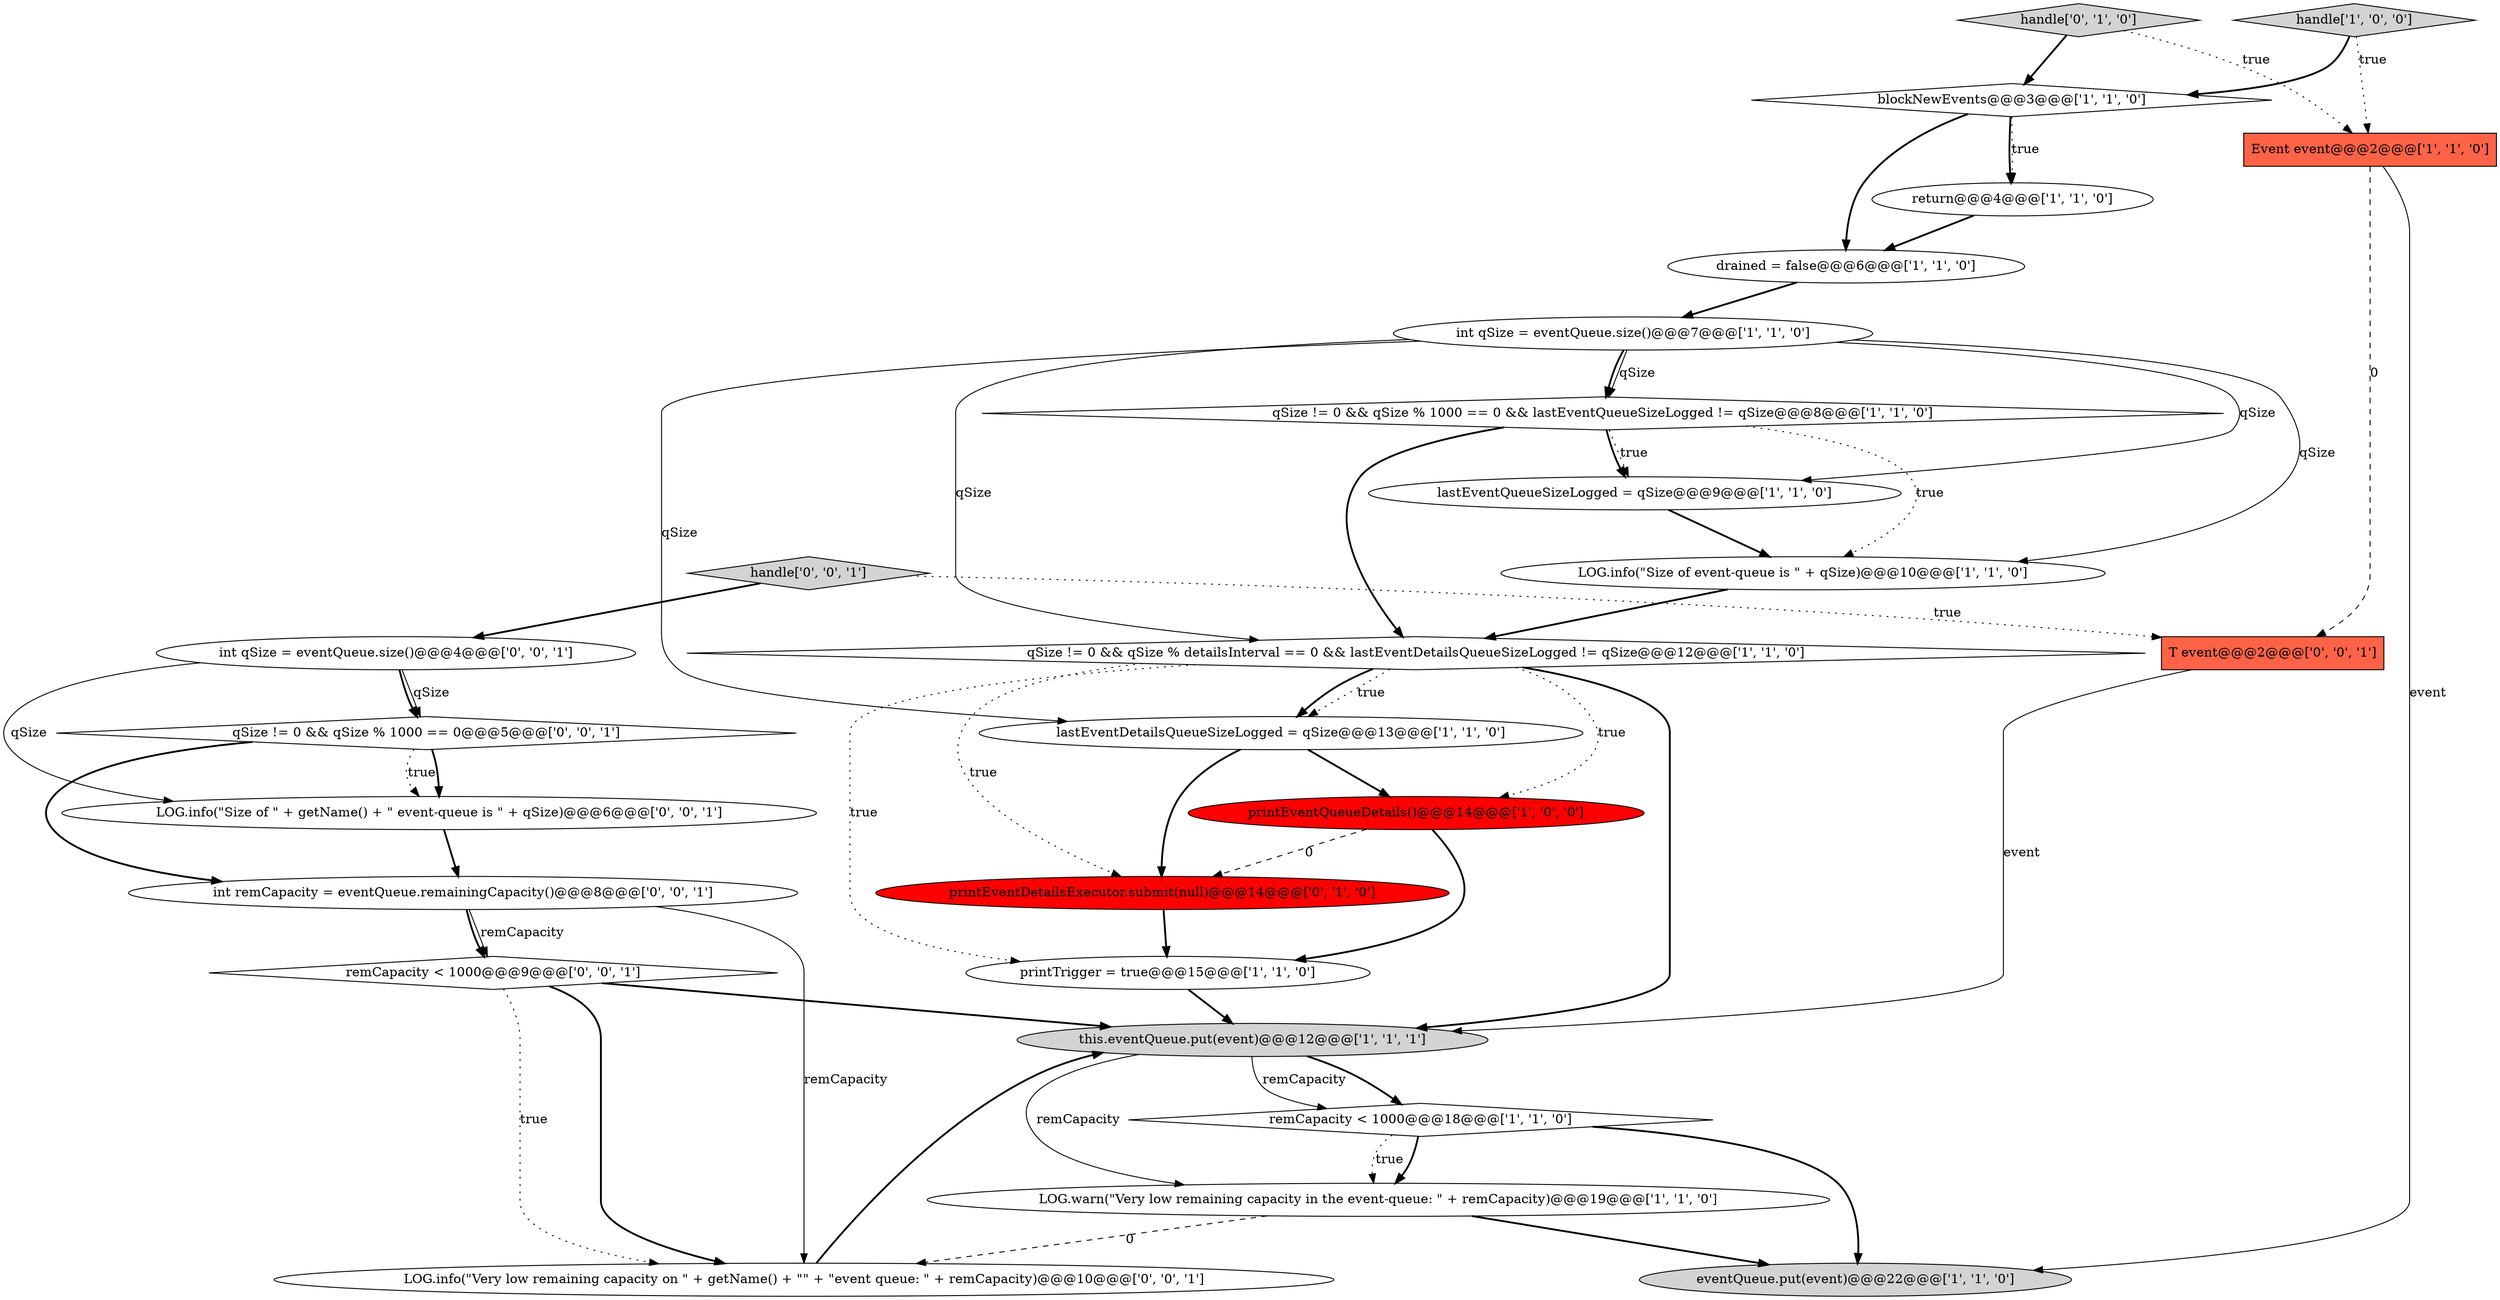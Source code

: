 digraph {
10 [style = filled, label = "lastEventQueueSizeLogged = qSize@@@9@@@['1', '1', '0']", fillcolor = white, shape = ellipse image = "AAA0AAABBB1BBB"];
24 [style = filled, label = "T event@@@2@@@['0', '0', '1']", fillcolor = tomato, shape = box image = "AAA0AAABBB3BBB"];
11 [style = filled, label = "LOG.warn(\"Very low remaining capacity in the event-queue: \" + remCapacity)@@@19@@@['1', '1', '0']", fillcolor = white, shape = ellipse image = "AAA0AAABBB1BBB"];
5 [style = filled, label = "eventQueue.put(event)@@@22@@@['1', '1', '0']", fillcolor = lightgray, shape = ellipse image = "AAA0AAABBB1BBB"];
0 [style = filled, label = "this.eventQueue.put(event)@@@12@@@['1', '1', '1']", fillcolor = lightgray, shape = ellipse image = "AAA0AAABBB1BBB"];
4 [style = filled, label = "qSize != 0 && qSize % detailsInterval == 0 && lastEventDetailsQueueSizeLogged != qSize@@@12@@@['1', '1', '0']", fillcolor = white, shape = diamond image = "AAA0AAABBB1BBB"];
7 [style = filled, label = "printTrigger = true@@@15@@@['1', '1', '0']", fillcolor = white, shape = ellipse image = "AAA0AAABBB1BBB"];
2 [style = filled, label = "qSize != 0 && qSize % 1000 == 0 && lastEventQueueSizeLogged != qSize@@@8@@@['1', '1', '0']", fillcolor = white, shape = diamond image = "AAA0AAABBB1BBB"];
16 [style = filled, label = "lastEventDetailsQueueSizeLogged = qSize@@@13@@@['1', '1', '0']", fillcolor = white, shape = ellipse image = "AAA0AAABBB1BBB"];
19 [style = filled, label = "LOG.info(\"Size of \" + getName() + \" event-queue is \" + qSize)@@@6@@@['0', '0', '1']", fillcolor = white, shape = ellipse image = "AAA0AAABBB3BBB"];
12 [style = filled, label = "drained = false@@@6@@@['1', '1', '0']", fillcolor = white, shape = ellipse image = "AAA0AAABBB1BBB"];
26 [style = filled, label = "handle['0', '0', '1']", fillcolor = lightgray, shape = diamond image = "AAA0AAABBB3BBB"];
18 [style = filled, label = "printEventDetailsExecutor.submit(null)@@@14@@@['0', '1', '0']", fillcolor = red, shape = ellipse image = "AAA1AAABBB2BBB"];
25 [style = filled, label = "int remCapacity = eventQueue.remainingCapacity()@@@8@@@['0', '0', '1']", fillcolor = white, shape = ellipse image = "AAA0AAABBB3BBB"];
20 [style = filled, label = "qSize != 0 && qSize % 1000 == 0@@@5@@@['0', '0', '1']", fillcolor = white, shape = diamond image = "AAA0AAABBB3BBB"];
1 [style = filled, label = "Event event@@@2@@@['1', '1', '0']", fillcolor = tomato, shape = box image = "AAA0AAABBB1BBB"];
14 [style = filled, label = "LOG.info(\"Size of event-queue is \" + qSize)@@@10@@@['1', '1', '0']", fillcolor = white, shape = ellipse image = "AAA0AAABBB1BBB"];
15 [style = filled, label = "int qSize = eventQueue.size()@@@7@@@['1', '1', '0']", fillcolor = white, shape = ellipse image = "AAA0AAABBB1BBB"];
17 [style = filled, label = "handle['0', '1', '0']", fillcolor = lightgray, shape = diamond image = "AAA0AAABBB2BBB"];
13 [style = filled, label = "blockNewEvents@@@3@@@['1', '1', '0']", fillcolor = white, shape = diamond image = "AAA0AAABBB1BBB"];
3 [style = filled, label = "printEventQueueDetails()@@@14@@@['1', '0', '0']", fillcolor = red, shape = ellipse image = "AAA1AAABBB1BBB"];
21 [style = filled, label = "LOG.info(\"Very low remaining capacity on \" + getName() + \"\" + \"event queue: \" + remCapacity)@@@10@@@['0', '0', '1']", fillcolor = white, shape = ellipse image = "AAA0AAABBB3BBB"];
8 [style = filled, label = "return@@@4@@@['1', '1', '0']", fillcolor = white, shape = ellipse image = "AAA0AAABBB1BBB"];
22 [style = filled, label = "int qSize = eventQueue.size()@@@4@@@['0', '0', '1']", fillcolor = white, shape = ellipse image = "AAA0AAABBB3BBB"];
6 [style = filled, label = "handle['1', '0', '0']", fillcolor = lightgray, shape = diamond image = "AAA0AAABBB1BBB"];
9 [style = filled, label = "remCapacity < 1000@@@18@@@['1', '1', '0']", fillcolor = white, shape = diamond image = "AAA0AAABBB1BBB"];
23 [style = filled, label = "remCapacity < 1000@@@9@@@['0', '0', '1']", fillcolor = white, shape = diamond image = "AAA0AAABBB3BBB"];
16->3 [style = bold, label=""];
4->18 [style = dotted, label="true"];
15->16 [style = solid, label="qSize"];
15->2 [style = bold, label=""];
15->14 [style = solid, label="qSize"];
0->9 [style = bold, label=""];
16->18 [style = bold, label=""];
9->11 [style = bold, label=""];
15->10 [style = solid, label="qSize"];
21->0 [style = bold, label=""];
10->14 [style = bold, label=""];
25->23 [style = bold, label=""];
17->1 [style = dotted, label="true"];
3->18 [style = dashed, label="0"];
9->11 [style = dotted, label="true"];
12->15 [style = bold, label=""];
25->21 [style = solid, label="remCapacity"];
6->1 [style = dotted, label="true"];
15->2 [style = solid, label="qSize"];
23->21 [style = dotted, label="true"];
24->0 [style = solid, label="event"];
4->7 [style = dotted, label="true"];
0->11 [style = solid, label="remCapacity"];
7->0 [style = bold, label=""];
22->20 [style = solid, label="qSize"];
2->10 [style = bold, label=""];
2->4 [style = bold, label=""];
20->25 [style = bold, label=""];
23->0 [style = bold, label=""];
19->25 [style = bold, label=""];
26->22 [style = bold, label=""];
4->0 [style = bold, label=""];
11->5 [style = bold, label=""];
4->3 [style = dotted, label="true"];
13->12 [style = bold, label=""];
22->20 [style = bold, label=""];
3->7 [style = bold, label=""];
1->5 [style = solid, label="event"];
13->8 [style = dotted, label="true"];
23->21 [style = bold, label=""];
1->24 [style = dashed, label="0"];
6->13 [style = bold, label=""];
26->24 [style = dotted, label="true"];
22->19 [style = solid, label="qSize"];
8->12 [style = bold, label=""];
9->5 [style = bold, label=""];
2->14 [style = dotted, label="true"];
25->23 [style = solid, label="remCapacity"];
20->19 [style = dotted, label="true"];
4->16 [style = dotted, label="true"];
17->13 [style = bold, label=""];
13->8 [style = bold, label=""];
18->7 [style = bold, label=""];
20->19 [style = bold, label=""];
15->4 [style = solid, label="qSize"];
4->16 [style = bold, label=""];
0->9 [style = solid, label="remCapacity"];
2->10 [style = dotted, label="true"];
14->4 [style = bold, label=""];
11->21 [style = dashed, label="0"];
}
